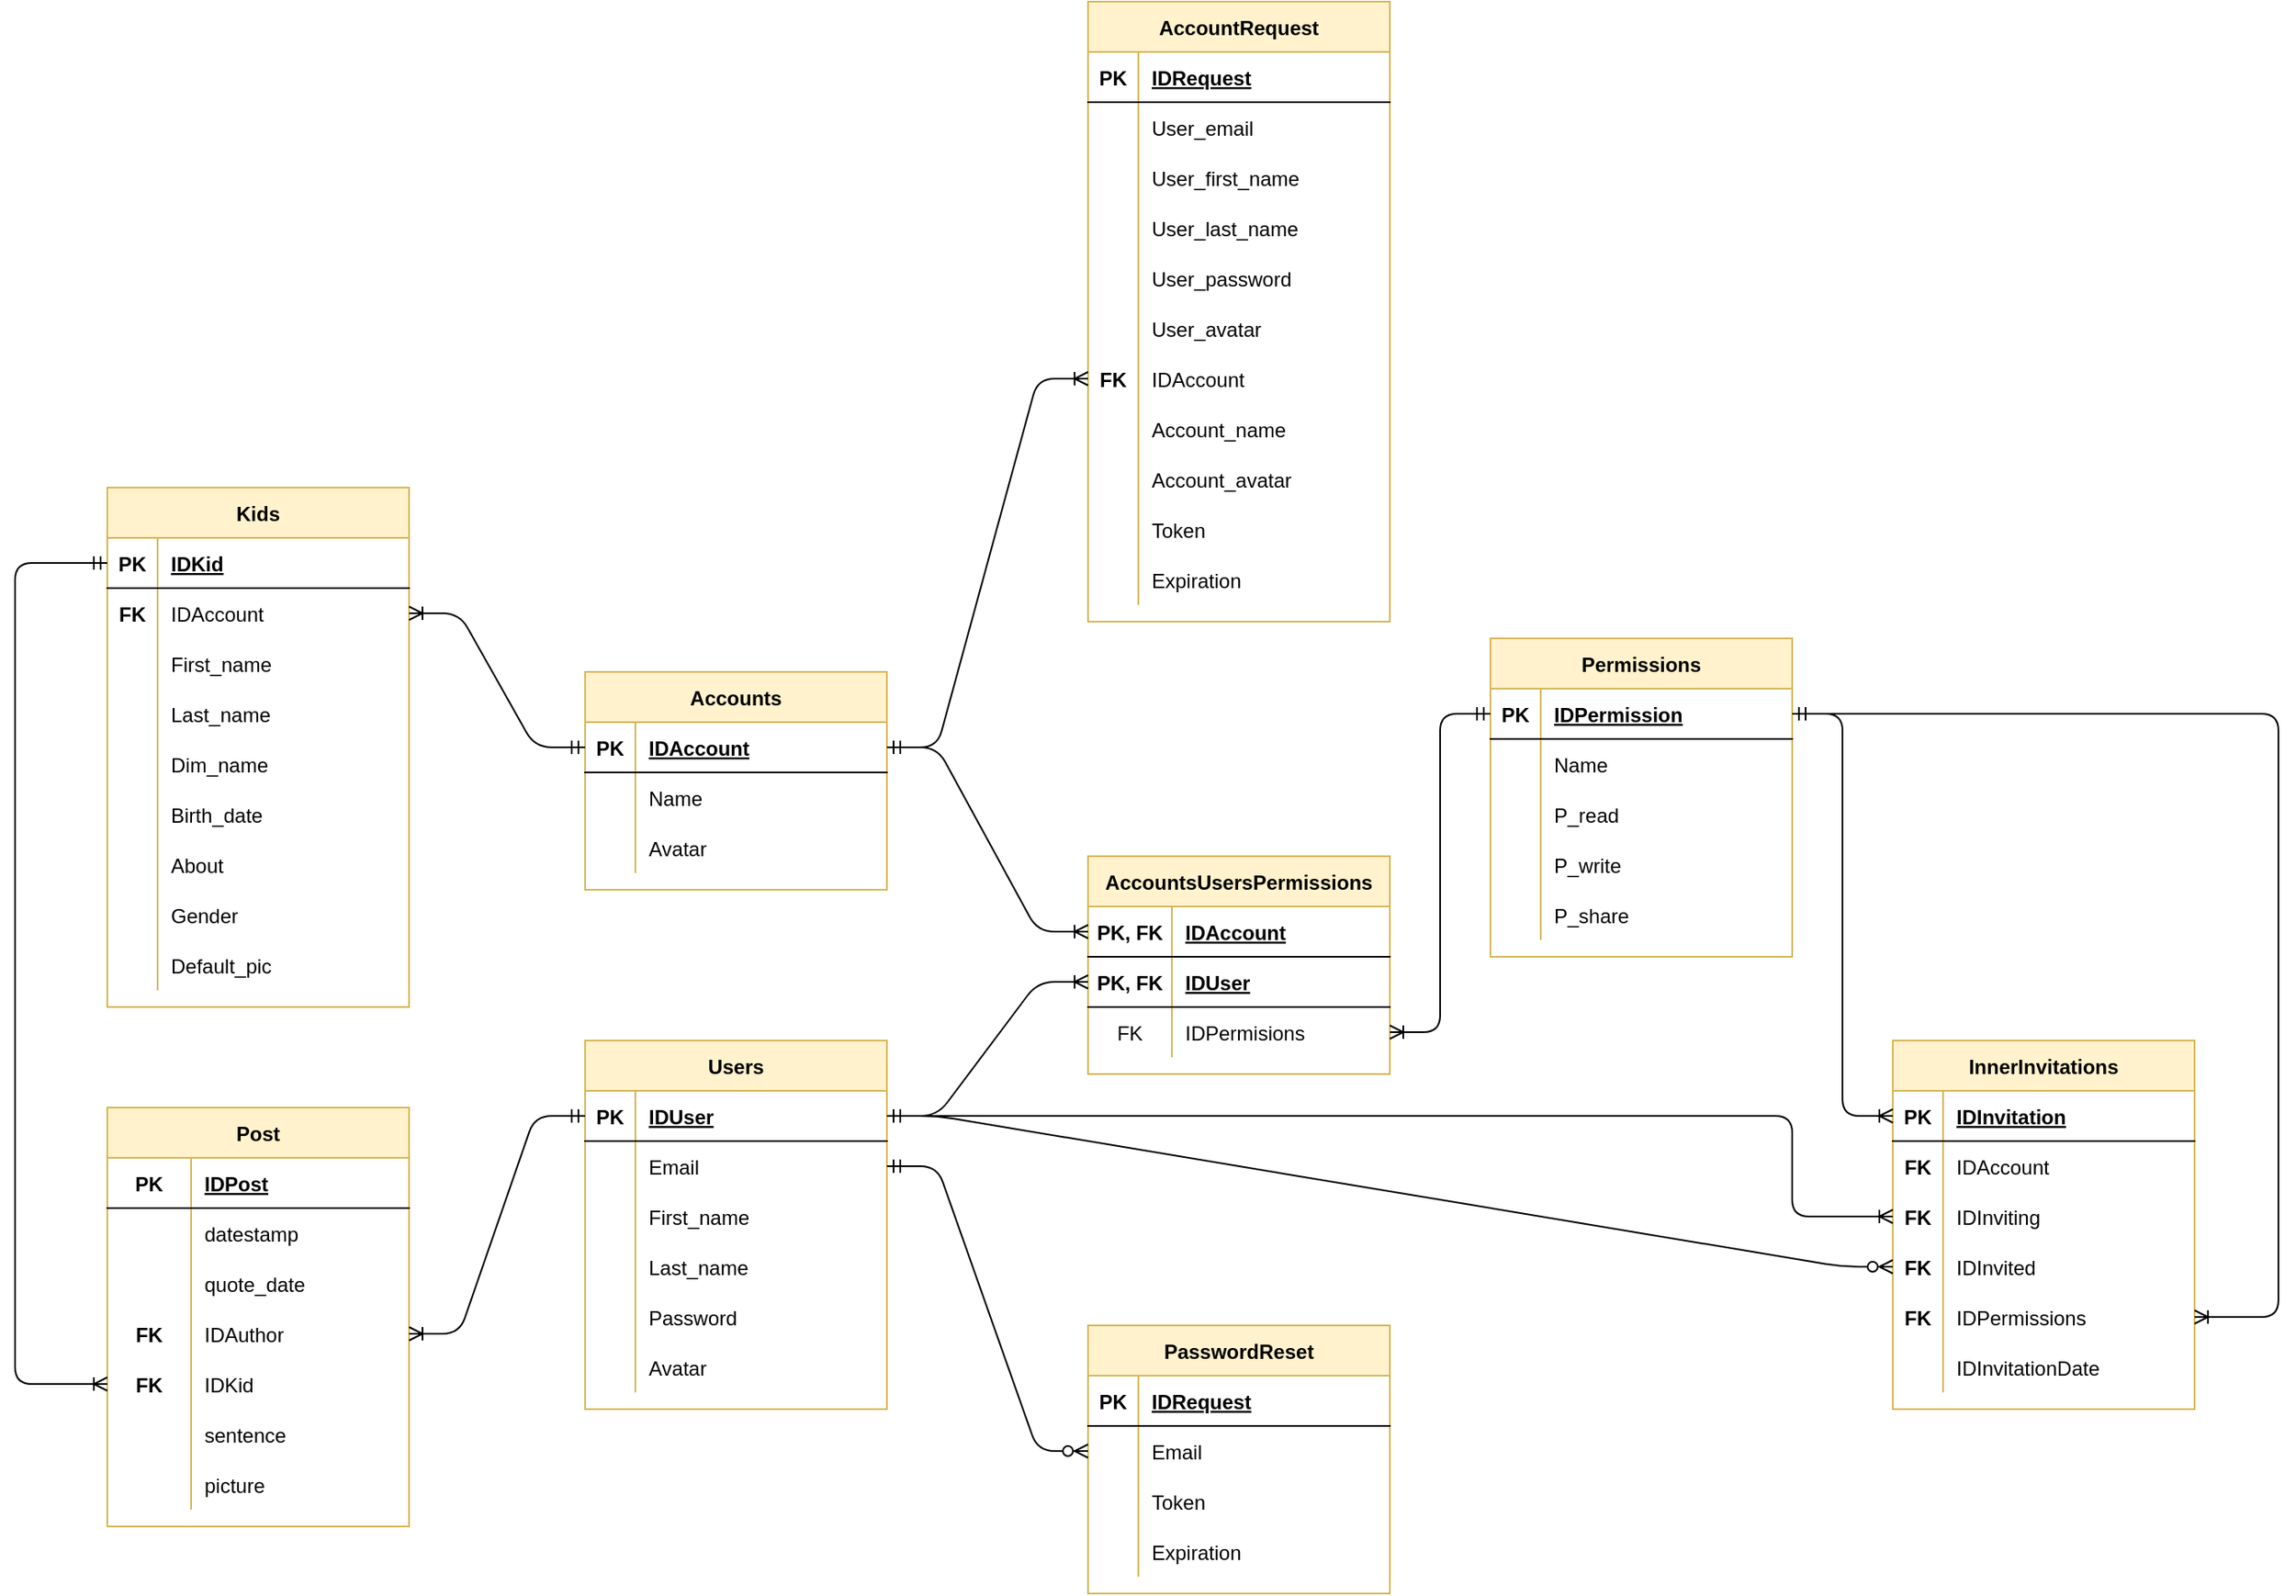 <mxfile version="14.5.1" type="device"><diagram id="R2lEEEUBdFMjLlhIrx00" name="Page-1"><mxGraphModel dx="1551" dy="2251" grid="1" gridSize="10" guides="1" tooltips="1" connect="1" arrows="1" fold="1" page="1" pageScale="1" pageWidth="850" pageHeight="1100" math="0" shadow="0" extFonts="Permanent Marker^https://fonts.googleapis.com/css?family=Permanent+Marker"><root><mxCell id="0"/><mxCell id="1" parent="0"/><mxCell id="VxfHNi6ACXyEScnyRgKW-1" value="Post" style="shape=table;startSize=30;container=1;collapsible=1;childLayout=tableLayout;fixedRows=1;rowLines=0;fontStyle=1;align=center;resizeLast=1;fillColor=#fff2cc;strokeColor=#d6b656;" parent="1" vertex="1"><mxGeometry x="325" y="510" width="180" height="250" as="geometry"/></mxCell><mxCell id="VxfHNi6ACXyEScnyRgKW-2" value="" style="shape=partialRectangle;collapsible=0;dropTarget=0;pointerEvents=0;fillColor=none;top=0;left=0;bottom=1;right=0;points=[[0,0.5],[1,0.5]];portConstraint=eastwest;" parent="VxfHNi6ACXyEScnyRgKW-1" vertex="1"><mxGeometry y="30" width="180" height="30" as="geometry"/></mxCell><mxCell id="VxfHNi6ACXyEScnyRgKW-3" value="PK" style="shape=partialRectangle;connectable=0;fillColor=none;top=0;left=0;bottom=0;right=0;fontStyle=1;overflow=hidden;" parent="VxfHNi6ACXyEScnyRgKW-2" vertex="1"><mxGeometry width="50" height="30" as="geometry"/></mxCell><mxCell id="VxfHNi6ACXyEScnyRgKW-4" value="IDPost" style="shape=partialRectangle;connectable=0;fillColor=none;top=0;left=0;bottom=0;right=0;align=left;spacingLeft=6;fontStyle=5;overflow=hidden;" parent="VxfHNi6ACXyEScnyRgKW-2" vertex="1"><mxGeometry x="50" width="130" height="30" as="geometry"/></mxCell><mxCell id="VxfHNi6ACXyEScnyRgKW-107" value="" style="shape=partialRectangle;collapsible=0;dropTarget=0;pointerEvents=0;fillColor=none;top=0;left=0;bottom=0;right=0;points=[[0,0.5],[1,0.5]];portConstraint=eastwest;" parent="VxfHNi6ACXyEScnyRgKW-1" vertex="1"><mxGeometry y="60" width="180" height="30" as="geometry"/></mxCell><mxCell id="VxfHNi6ACXyEScnyRgKW-108" value="" style="shape=partialRectangle;connectable=0;fillColor=none;top=0;left=0;bottom=0;right=0;editable=1;overflow=hidden;" parent="VxfHNi6ACXyEScnyRgKW-107" vertex="1"><mxGeometry width="50" height="30" as="geometry"/></mxCell><mxCell id="VxfHNi6ACXyEScnyRgKW-109" value="datestamp" style="shape=partialRectangle;connectable=0;fillColor=none;top=0;left=0;bottom=0;right=0;align=left;spacingLeft=6;overflow=hidden;" parent="VxfHNi6ACXyEScnyRgKW-107" vertex="1"><mxGeometry x="50" width="130" height="30" as="geometry"/></mxCell><mxCell id="VxfHNi6ACXyEScnyRgKW-8" value="" style="shape=partialRectangle;collapsible=0;dropTarget=0;pointerEvents=0;fillColor=none;top=0;left=0;bottom=0;right=0;points=[[0,0.5],[1,0.5]];portConstraint=eastwest;" parent="VxfHNi6ACXyEScnyRgKW-1" vertex="1"><mxGeometry y="90" width="180" height="30" as="geometry"/></mxCell><mxCell id="VxfHNi6ACXyEScnyRgKW-9" value="" style="shape=partialRectangle;connectable=0;fillColor=none;top=0;left=0;bottom=0;right=0;editable=1;overflow=hidden;" parent="VxfHNi6ACXyEScnyRgKW-8" vertex="1"><mxGeometry width="50" height="30" as="geometry"/></mxCell><mxCell id="VxfHNi6ACXyEScnyRgKW-10" value="quote_date" style="shape=partialRectangle;connectable=0;fillColor=none;top=0;left=0;bottom=0;right=0;align=left;spacingLeft=6;overflow=hidden;" parent="VxfHNi6ACXyEScnyRgKW-8" vertex="1"><mxGeometry x="50" width="130" height="30" as="geometry"/></mxCell><mxCell id="VxfHNi6ACXyEScnyRgKW-23" value="" style="shape=partialRectangle;collapsible=0;dropTarget=0;pointerEvents=0;fillColor=none;top=0;left=0;bottom=0;right=0;points=[[0,0.5],[1,0.5]];portConstraint=eastwest;" parent="VxfHNi6ACXyEScnyRgKW-1" vertex="1"><mxGeometry y="120" width="180" height="30" as="geometry"/></mxCell><mxCell id="VxfHNi6ACXyEScnyRgKW-24" value="FK" style="shape=partialRectangle;connectable=0;fillColor=none;top=0;left=0;bottom=0;right=0;editable=1;overflow=hidden;fontStyle=1" parent="VxfHNi6ACXyEScnyRgKW-23" vertex="1"><mxGeometry width="50" height="30" as="geometry"/></mxCell><mxCell id="VxfHNi6ACXyEScnyRgKW-25" value="IDAuthor" style="shape=partialRectangle;connectable=0;fillColor=none;top=0;left=0;bottom=0;right=0;align=left;spacingLeft=6;overflow=hidden;" parent="VxfHNi6ACXyEScnyRgKW-23" vertex="1"><mxGeometry x="50" width="130" height="30" as="geometry"/></mxCell><mxCell id="VxfHNi6ACXyEScnyRgKW-14" value="" style="shape=partialRectangle;collapsible=0;dropTarget=0;pointerEvents=0;fillColor=none;top=0;left=0;bottom=0;right=0;points=[[0,0.5],[1,0.5]];portConstraint=eastwest;" parent="VxfHNi6ACXyEScnyRgKW-1" vertex="1"><mxGeometry y="150" width="180" height="30" as="geometry"/></mxCell><mxCell id="VxfHNi6ACXyEScnyRgKW-15" value="FK" style="shape=partialRectangle;connectable=0;fillColor=none;top=0;left=0;bottom=0;right=0;editable=1;overflow=hidden;fontStyle=1" parent="VxfHNi6ACXyEScnyRgKW-14" vertex="1"><mxGeometry width="50" height="30" as="geometry"/></mxCell><mxCell id="VxfHNi6ACXyEScnyRgKW-16" value="IDKid" style="shape=partialRectangle;connectable=0;fillColor=none;top=0;left=0;bottom=0;right=0;align=left;spacingLeft=6;overflow=hidden;" parent="VxfHNi6ACXyEScnyRgKW-14" vertex="1"><mxGeometry x="50" width="130" height="30" as="geometry"/></mxCell><mxCell id="VxfHNi6ACXyEScnyRgKW-17" value="" style="shape=partialRectangle;collapsible=0;dropTarget=0;pointerEvents=0;fillColor=none;top=0;left=0;bottom=0;right=0;points=[[0,0.5],[1,0.5]];portConstraint=eastwest;" parent="VxfHNi6ACXyEScnyRgKW-1" vertex="1"><mxGeometry y="180" width="180" height="30" as="geometry"/></mxCell><mxCell id="VxfHNi6ACXyEScnyRgKW-18" value="" style="shape=partialRectangle;connectable=0;fillColor=none;top=0;left=0;bottom=0;right=0;editable=1;overflow=hidden;" parent="VxfHNi6ACXyEScnyRgKW-17" vertex="1"><mxGeometry width="50" height="30" as="geometry"/></mxCell><mxCell id="VxfHNi6ACXyEScnyRgKW-19" value="sentence" style="shape=partialRectangle;connectable=0;fillColor=none;top=0;left=0;bottom=0;right=0;align=left;spacingLeft=6;overflow=hidden;" parent="VxfHNi6ACXyEScnyRgKW-17" vertex="1"><mxGeometry x="50" width="130" height="30" as="geometry"/></mxCell><mxCell id="VxfHNi6ACXyEScnyRgKW-20" value="" style="shape=partialRectangle;collapsible=0;dropTarget=0;pointerEvents=0;fillColor=none;top=0;left=0;bottom=0;right=0;points=[[0,0.5],[1,0.5]];portConstraint=eastwest;" parent="VxfHNi6ACXyEScnyRgKW-1" vertex="1"><mxGeometry y="210" width="180" height="30" as="geometry"/></mxCell><mxCell id="VxfHNi6ACXyEScnyRgKW-21" value="" style="shape=partialRectangle;connectable=0;fillColor=none;top=0;left=0;bottom=0;right=0;editable=1;overflow=hidden;" parent="VxfHNi6ACXyEScnyRgKW-20" vertex="1"><mxGeometry width="50" height="30" as="geometry"/></mxCell><mxCell id="VxfHNi6ACXyEScnyRgKW-22" value="picture" style="shape=partialRectangle;connectable=0;fillColor=none;top=0;left=0;bottom=0;right=0;align=left;spacingLeft=6;overflow=hidden;" parent="VxfHNi6ACXyEScnyRgKW-20" vertex="1"><mxGeometry x="50" width="130" height="30" as="geometry"/></mxCell><mxCell id="VxfHNi6ACXyEScnyRgKW-29" value="Accounts" style="shape=table;startSize=30;container=1;collapsible=1;childLayout=tableLayout;fixedRows=1;rowLines=0;fontStyle=1;align=center;resizeLast=1;fillColor=#fff2cc;strokeColor=#d6b656;" parent="1" vertex="1"><mxGeometry x="610" y="250" width="180" height="130" as="geometry"/></mxCell><mxCell id="VxfHNi6ACXyEScnyRgKW-30" value="" style="shape=partialRectangle;collapsible=0;dropTarget=0;pointerEvents=0;fillColor=none;top=0;left=0;bottom=1;right=0;points=[[0,0.5],[1,0.5]];portConstraint=eastwest;" parent="VxfHNi6ACXyEScnyRgKW-29" vertex="1"><mxGeometry y="30" width="180" height="30" as="geometry"/></mxCell><mxCell id="VxfHNi6ACXyEScnyRgKW-31" value="PK" style="shape=partialRectangle;connectable=0;fillColor=none;top=0;left=0;bottom=0;right=0;fontStyle=1;overflow=hidden;" parent="VxfHNi6ACXyEScnyRgKW-30" vertex="1"><mxGeometry width="30" height="30" as="geometry"/></mxCell><mxCell id="VxfHNi6ACXyEScnyRgKW-32" value="IDAccount" style="shape=partialRectangle;connectable=0;fillColor=none;top=0;left=0;bottom=0;right=0;align=left;spacingLeft=6;fontStyle=5;overflow=hidden;" parent="VxfHNi6ACXyEScnyRgKW-30" vertex="1"><mxGeometry x="30" width="150" height="30" as="geometry"/></mxCell><mxCell id="VxfHNi6ACXyEScnyRgKW-36" value="" style="shape=partialRectangle;collapsible=0;dropTarget=0;pointerEvents=0;fillColor=none;top=0;left=0;bottom=0;right=0;points=[[0,0.5],[1,0.5]];portConstraint=eastwest;" parent="VxfHNi6ACXyEScnyRgKW-29" vertex="1"><mxGeometry y="60" width="180" height="30" as="geometry"/></mxCell><mxCell id="VxfHNi6ACXyEScnyRgKW-37" value="" style="shape=partialRectangle;connectable=0;fillColor=none;top=0;left=0;bottom=0;right=0;editable=1;overflow=hidden;" parent="VxfHNi6ACXyEScnyRgKW-36" vertex="1"><mxGeometry width="30" height="30" as="geometry"/></mxCell><mxCell id="VxfHNi6ACXyEScnyRgKW-38" value="Name" style="shape=partialRectangle;connectable=0;fillColor=none;top=0;left=0;bottom=0;right=0;align=left;spacingLeft=6;overflow=hidden;" parent="VxfHNi6ACXyEScnyRgKW-36" vertex="1"><mxGeometry x="30" width="150" height="30" as="geometry"/></mxCell><mxCell id="VxfHNi6ACXyEScnyRgKW-72" value="" style="shape=partialRectangle;collapsible=0;dropTarget=0;pointerEvents=0;fillColor=none;top=0;left=0;bottom=0;right=0;points=[[0,0.5],[1,0.5]];portConstraint=eastwest;" parent="VxfHNi6ACXyEScnyRgKW-29" vertex="1"><mxGeometry y="90" width="180" height="30" as="geometry"/></mxCell><mxCell id="VxfHNi6ACXyEScnyRgKW-73" value="" style="shape=partialRectangle;connectable=0;fillColor=none;top=0;left=0;bottom=0;right=0;editable=1;overflow=hidden;" parent="VxfHNi6ACXyEScnyRgKW-72" vertex="1"><mxGeometry width="30" height="30" as="geometry"/></mxCell><mxCell id="VxfHNi6ACXyEScnyRgKW-74" value="Avatar" style="shape=partialRectangle;connectable=0;fillColor=none;top=0;left=0;bottom=0;right=0;align=left;spacingLeft=6;overflow=hidden;" parent="VxfHNi6ACXyEScnyRgKW-72" vertex="1"><mxGeometry x="30" width="150" height="30" as="geometry"/></mxCell><mxCell id="VxfHNi6ACXyEScnyRgKW-45" value="Users" style="shape=table;startSize=30;container=1;collapsible=1;childLayout=tableLayout;fixedRows=1;rowLines=0;fontStyle=1;align=center;resizeLast=1;fillColor=#fff2cc;strokeColor=#d6b656;" parent="1" vertex="1"><mxGeometry x="610" y="470" width="180" height="220" as="geometry"/></mxCell><mxCell id="VxfHNi6ACXyEScnyRgKW-46" value="" style="shape=partialRectangle;collapsible=0;dropTarget=0;pointerEvents=0;fillColor=none;top=0;left=0;bottom=1;right=0;points=[[0,0.5],[1,0.5]];portConstraint=eastwest;" parent="VxfHNi6ACXyEScnyRgKW-45" vertex="1"><mxGeometry y="30" width="180" height="30" as="geometry"/></mxCell><mxCell id="VxfHNi6ACXyEScnyRgKW-47" value="PK" style="shape=partialRectangle;connectable=0;fillColor=none;top=0;left=0;bottom=0;right=0;fontStyle=1;overflow=hidden;" parent="VxfHNi6ACXyEScnyRgKW-46" vertex="1"><mxGeometry width="30" height="30" as="geometry"/></mxCell><mxCell id="VxfHNi6ACXyEScnyRgKW-48" value="IDUser" style="shape=partialRectangle;connectable=0;fillColor=none;top=0;left=0;bottom=0;right=0;align=left;spacingLeft=6;fontStyle=5;overflow=hidden;" parent="VxfHNi6ACXyEScnyRgKW-46" vertex="1"><mxGeometry x="30" width="150" height="30" as="geometry"/></mxCell><mxCell id="VxfHNi6ACXyEScnyRgKW-49" value="" style="shape=partialRectangle;collapsible=0;dropTarget=0;pointerEvents=0;fillColor=none;top=0;left=0;bottom=0;right=0;points=[[0,0.5],[1,0.5]];portConstraint=eastwest;" parent="VxfHNi6ACXyEScnyRgKW-45" vertex="1"><mxGeometry y="60" width="180" height="30" as="geometry"/></mxCell><mxCell id="VxfHNi6ACXyEScnyRgKW-50" value="" style="shape=partialRectangle;connectable=0;fillColor=none;top=0;left=0;bottom=0;right=0;editable=1;overflow=hidden;" parent="VxfHNi6ACXyEScnyRgKW-49" vertex="1"><mxGeometry width="30" height="30" as="geometry"/></mxCell><mxCell id="VxfHNi6ACXyEScnyRgKW-51" value="Email" style="shape=partialRectangle;connectable=0;fillColor=none;top=0;left=0;bottom=0;right=0;align=left;spacingLeft=6;overflow=hidden;" parent="VxfHNi6ACXyEScnyRgKW-49" vertex="1"><mxGeometry x="30" width="150" height="30" as="geometry"/></mxCell><mxCell id="VxfHNi6ACXyEScnyRgKW-52" value="" style="shape=partialRectangle;collapsible=0;dropTarget=0;pointerEvents=0;fillColor=none;top=0;left=0;bottom=0;right=0;points=[[0,0.5],[1,0.5]];portConstraint=eastwest;" parent="VxfHNi6ACXyEScnyRgKW-45" vertex="1"><mxGeometry y="90" width="180" height="30" as="geometry"/></mxCell><mxCell id="VxfHNi6ACXyEScnyRgKW-53" value="" style="shape=partialRectangle;connectable=0;fillColor=none;top=0;left=0;bottom=0;right=0;editable=1;overflow=hidden;" parent="VxfHNi6ACXyEScnyRgKW-52" vertex="1"><mxGeometry width="30" height="30" as="geometry"/></mxCell><mxCell id="VxfHNi6ACXyEScnyRgKW-54" value="First_name" style="shape=partialRectangle;connectable=0;fillColor=none;top=0;left=0;bottom=0;right=0;align=left;spacingLeft=6;overflow=hidden;" parent="VxfHNi6ACXyEScnyRgKW-52" vertex="1"><mxGeometry x="30" width="150" height="30" as="geometry"/></mxCell><mxCell id="VxfHNi6ACXyEScnyRgKW-75" value="" style="shape=partialRectangle;collapsible=0;dropTarget=0;pointerEvents=0;fillColor=none;top=0;left=0;bottom=0;right=0;points=[[0,0.5],[1,0.5]];portConstraint=eastwest;" parent="VxfHNi6ACXyEScnyRgKW-45" vertex="1"><mxGeometry y="120" width="180" height="30" as="geometry"/></mxCell><mxCell id="VxfHNi6ACXyEScnyRgKW-76" value="" style="shape=partialRectangle;connectable=0;fillColor=none;top=0;left=0;bottom=0;right=0;editable=1;overflow=hidden;" parent="VxfHNi6ACXyEScnyRgKW-75" vertex="1"><mxGeometry width="30" height="30" as="geometry"/></mxCell><mxCell id="VxfHNi6ACXyEScnyRgKW-77" value="Last_name" style="shape=partialRectangle;connectable=0;fillColor=none;top=0;left=0;bottom=0;right=0;align=left;spacingLeft=6;overflow=hidden;" parent="VxfHNi6ACXyEScnyRgKW-75" vertex="1"><mxGeometry x="30" width="150" height="30" as="geometry"/></mxCell><mxCell id="VxfHNi6ACXyEScnyRgKW-241" value="" style="shape=partialRectangle;collapsible=0;dropTarget=0;pointerEvents=0;fillColor=none;top=0;left=0;bottom=0;right=0;points=[[0,0.5],[1,0.5]];portConstraint=eastwest;" parent="VxfHNi6ACXyEScnyRgKW-45" vertex="1"><mxGeometry y="150" width="180" height="30" as="geometry"/></mxCell><mxCell id="VxfHNi6ACXyEScnyRgKW-242" value="" style="shape=partialRectangle;connectable=0;fillColor=none;top=0;left=0;bottom=0;right=0;editable=1;overflow=hidden;" parent="VxfHNi6ACXyEScnyRgKW-241" vertex="1"><mxGeometry width="30" height="30" as="geometry"/></mxCell><mxCell id="VxfHNi6ACXyEScnyRgKW-243" value="Password" style="shape=partialRectangle;connectable=0;fillColor=none;top=0;left=0;bottom=0;right=0;align=left;spacingLeft=6;overflow=hidden;" parent="VxfHNi6ACXyEScnyRgKW-241" vertex="1"><mxGeometry x="30" width="150" height="30" as="geometry"/></mxCell><mxCell id="VxfHNi6ACXyEScnyRgKW-55" value="" style="shape=partialRectangle;collapsible=0;dropTarget=0;pointerEvents=0;fillColor=none;top=0;left=0;bottom=0;right=0;points=[[0,0.5],[1,0.5]];portConstraint=eastwest;" parent="VxfHNi6ACXyEScnyRgKW-45" vertex="1"><mxGeometry y="180" width="180" height="30" as="geometry"/></mxCell><mxCell id="VxfHNi6ACXyEScnyRgKW-56" value="" style="shape=partialRectangle;connectable=0;fillColor=none;top=0;left=0;bottom=0;right=0;editable=1;overflow=hidden;" parent="VxfHNi6ACXyEScnyRgKW-55" vertex="1"><mxGeometry width="30" height="30" as="geometry"/></mxCell><mxCell id="VxfHNi6ACXyEScnyRgKW-57" value="Avatar" style="shape=partialRectangle;connectable=0;fillColor=none;top=0;left=0;bottom=0;right=0;align=left;spacingLeft=6;overflow=hidden;" parent="VxfHNi6ACXyEScnyRgKW-55" vertex="1"><mxGeometry x="30" width="150" height="30" as="geometry"/></mxCell><mxCell id="VxfHNi6ACXyEScnyRgKW-59" value="Permissions" style="shape=table;startSize=30;container=1;collapsible=1;childLayout=tableLayout;fixedRows=1;rowLines=0;fontStyle=1;align=center;resizeLast=1;fillColor=#fff2cc;strokeColor=#d6b656;" parent="1" vertex="1"><mxGeometry x="1150" y="230" width="180" height="190" as="geometry"/></mxCell><mxCell id="VxfHNi6ACXyEScnyRgKW-60" value="" style="shape=partialRectangle;collapsible=0;dropTarget=0;pointerEvents=0;fillColor=none;top=0;left=0;bottom=1;right=0;points=[[0,0.5],[1,0.5]];portConstraint=eastwest;" parent="VxfHNi6ACXyEScnyRgKW-59" vertex="1"><mxGeometry y="30" width="180" height="30" as="geometry"/></mxCell><mxCell id="VxfHNi6ACXyEScnyRgKW-61" value="PK" style="shape=partialRectangle;connectable=0;fillColor=none;top=0;left=0;bottom=0;right=0;fontStyle=1;overflow=hidden;" parent="VxfHNi6ACXyEScnyRgKW-60" vertex="1"><mxGeometry width="30" height="30" as="geometry"/></mxCell><mxCell id="VxfHNi6ACXyEScnyRgKW-62" value="IDPermission" style="shape=partialRectangle;connectable=0;fillColor=none;top=0;left=0;bottom=0;right=0;align=left;spacingLeft=6;fontStyle=5;overflow=hidden;" parent="VxfHNi6ACXyEScnyRgKW-60" vertex="1"><mxGeometry x="30" width="150" height="30" as="geometry"/></mxCell><mxCell id="VxfHNi6ACXyEScnyRgKW-63" value="" style="shape=partialRectangle;collapsible=0;dropTarget=0;pointerEvents=0;fillColor=none;top=0;left=0;bottom=0;right=0;points=[[0,0.5],[1,0.5]];portConstraint=eastwest;" parent="VxfHNi6ACXyEScnyRgKW-59" vertex="1"><mxGeometry y="60" width="180" height="30" as="geometry"/></mxCell><mxCell id="VxfHNi6ACXyEScnyRgKW-64" value="" style="shape=partialRectangle;connectable=0;fillColor=none;top=0;left=0;bottom=0;right=0;editable=1;overflow=hidden;" parent="VxfHNi6ACXyEScnyRgKW-63" vertex="1"><mxGeometry width="30" height="30" as="geometry"/></mxCell><mxCell id="VxfHNi6ACXyEScnyRgKW-65" value="Name" style="shape=partialRectangle;connectable=0;fillColor=none;top=0;left=0;bottom=0;right=0;align=left;spacingLeft=6;overflow=hidden;" parent="VxfHNi6ACXyEScnyRgKW-63" vertex="1"><mxGeometry x="30" width="150" height="30" as="geometry"/></mxCell><mxCell id="VxfHNi6ACXyEScnyRgKW-66" value="" style="shape=partialRectangle;collapsible=0;dropTarget=0;pointerEvents=0;fillColor=none;top=0;left=0;bottom=0;right=0;points=[[0,0.5],[1,0.5]];portConstraint=eastwest;" parent="VxfHNi6ACXyEScnyRgKW-59" vertex="1"><mxGeometry y="90" width="180" height="30" as="geometry"/></mxCell><mxCell id="VxfHNi6ACXyEScnyRgKW-67" value="" style="shape=partialRectangle;connectable=0;fillColor=none;top=0;left=0;bottom=0;right=0;editable=1;overflow=hidden;" parent="VxfHNi6ACXyEScnyRgKW-66" vertex="1"><mxGeometry width="30" height="30" as="geometry"/></mxCell><mxCell id="VxfHNi6ACXyEScnyRgKW-68" value="P_read" style="shape=partialRectangle;connectable=0;fillColor=none;top=0;left=0;bottom=0;right=0;align=left;spacingLeft=6;overflow=hidden;" parent="VxfHNi6ACXyEScnyRgKW-66" vertex="1"><mxGeometry x="30" width="150" height="30" as="geometry"/></mxCell><mxCell id="VxfHNi6ACXyEScnyRgKW-69" value="" style="shape=partialRectangle;collapsible=0;dropTarget=0;pointerEvents=0;fillColor=none;top=0;left=0;bottom=0;right=0;points=[[0,0.5],[1,0.5]];portConstraint=eastwest;" parent="VxfHNi6ACXyEScnyRgKW-59" vertex="1"><mxGeometry y="120" width="180" height="30" as="geometry"/></mxCell><mxCell id="VxfHNi6ACXyEScnyRgKW-70" value="" style="shape=partialRectangle;connectable=0;fillColor=none;top=0;left=0;bottom=0;right=0;editable=1;overflow=hidden;" parent="VxfHNi6ACXyEScnyRgKW-69" vertex="1"><mxGeometry width="30" height="30" as="geometry"/></mxCell><mxCell id="VxfHNi6ACXyEScnyRgKW-71" value="P_write" style="shape=partialRectangle;connectable=0;fillColor=none;top=0;left=0;bottom=0;right=0;align=left;spacingLeft=6;overflow=hidden;" parent="VxfHNi6ACXyEScnyRgKW-69" vertex="1"><mxGeometry x="30" width="150" height="30" as="geometry"/></mxCell><mxCell id="VxfHNi6ACXyEScnyRgKW-181" value="" style="shape=partialRectangle;collapsible=0;dropTarget=0;pointerEvents=0;fillColor=none;top=0;left=0;bottom=0;right=0;points=[[0,0.5],[1,0.5]];portConstraint=eastwest;" parent="VxfHNi6ACXyEScnyRgKW-59" vertex="1"><mxGeometry y="150" width="180" height="30" as="geometry"/></mxCell><mxCell id="VxfHNi6ACXyEScnyRgKW-182" value="" style="shape=partialRectangle;connectable=0;fillColor=none;top=0;left=0;bottom=0;right=0;editable=1;overflow=hidden;" parent="VxfHNi6ACXyEScnyRgKW-181" vertex="1"><mxGeometry width="30" height="30" as="geometry"/></mxCell><mxCell id="VxfHNi6ACXyEScnyRgKW-183" value="P_share" style="shape=partialRectangle;connectable=0;fillColor=none;top=0;left=0;bottom=0;right=0;align=left;spacingLeft=6;overflow=hidden;" parent="VxfHNi6ACXyEScnyRgKW-181" vertex="1"><mxGeometry x="30" width="150" height="30" as="geometry"/></mxCell><mxCell id="VxfHNi6ACXyEScnyRgKW-78" value="Kids" style="shape=table;startSize=30;container=1;collapsible=1;childLayout=tableLayout;fixedRows=1;rowLines=0;fontStyle=1;align=center;resizeLast=1;fillColor=#fff2cc;strokeColor=#d6b656;" parent="1" vertex="1"><mxGeometry x="325" y="140" width="180" height="310" as="geometry"/></mxCell><mxCell id="VxfHNi6ACXyEScnyRgKW-79" value="" style="shape=partialRectangle;collapsible=0;dropTarget=0;pointerEvents=0;fillColor=none;top=0;left=0;bottom=1;right=0;points=[[0,0.5],[1,0.5]];portConstraint=eastwest;" parent="VxfHNi6ACXyEScnyRgKW-78" vertex="1"><mxGeometry y="30" width="180" height="30" as="geometry"/></mxCell><mxCell id="VxfHNi6ACXyEScnyRgKW-80" value="PK" style="shape=partialRectangle;connectable=0;fillColor=none;top=0;left=0;bottom=0;right=0;fontStyle=1;overflow=hidden;" parent="VxfHNi6ACXyEScnyRgKW-79" vertex="1"><mxGeometry width="30" height="30" as="geometry"/></mxCell><mxCell id="VxfHNi6ACXyEScnyRgKW-81" value="IDKid" style="shape=partialRectangle;connectable=0;fillColor=none;top=0;left=0;bottom=0;right=0;align=left;spacingLeft=6;fontStyle=5;overflow=hidden;" parent="VxfHNi6ACXyEScnyRgKW-79" vertex="1"><mxGeometry x="30" width="150" height="30" as="geometry"/></mxCell><mxCell id="VxfHNi6ACXyEScnyRgKW-82" value="" style="shape=partialRectangle;collapsible=0;dropTarget=0;pointerEvents=0;fillColor=none;top=0;left=0;bottom=0;right=0;points=[[0,0.5],[1,0.5]];portConstraint=eastwest;" parent="VxfHNi6ACXyEScnyRgKW-78" vertex="1"><mxGeometry y="60" width="180" height="30" as="geometry"/></mxCell><mxCell id="VxfHNi6ACXyEScnyRgKW-83" value="FK" style="shape=partialRectangle;connectable=0;fillColor=none;top=0;left=0;bottom=0;right=0;editable=1;overflow=hidden;fontStyle=1" parent="VxfHNi6ACXyEScnyRgKW-82" vertex="1"><mxGeometry width="30" height="30" as="geometry"/></mxCell><mxCell id="VxfHNi6ACXyEScnyRgKW-84" value="IDAccount" style="shape=partialRectangle;connectable=0;fillColor=none;top=0;left=0;bottom=0;right=0;align=left;spacingLeft=6;overflow=hidden;" parent="VxfHNi6ACXyEScnyRgKW-82" vertex="1"><mxGeometry x="30" width="150" height="30" as="geometry"/></mxCell><mxCell id="VxfHNi6ACXyEScnyRgKW-237" value="" style="shape=partialRectangle;collapsible=0;dropTarget=0;pointerEvents=0;fillColor=none;top=0;left=0;bottom=0;right=0;points=[[0,0.5],[1,0.5]];portConstraint=eastwest;" parent="VxfHNi6ACXyEScnyRgKW-78" vertex="1"><mxGeometry y="90" width="180" height="30" as="geometry"/></mxCell><mxCell id="VxfHNi6ACXyEScnyRgKW-238" value="" style="shape=partialRectangle;connectable=0;fillColor=none;top=0;left=0;bottom=0;right=0;editable=1;overflow=hidden;" parent="VxfHNi6ACXyEScnyRgKW-237" vertex="1"><mxGeometry width="30" height="30" as="geometry"/></mxCell><mxCell id="VxfHNi6ACXyEScnyRgKW-239" value="First_name" style="shape=partialRectangle;connectable=0;fillColor=none;top=0;left=0;bottom=0;right=0;align=left;spacingLeft=6;overflow=hidden;" parent="VxfHNi6ACXyEScnyRgKW-237" vertex="1"><mxGeometry x="30" width="150" height="30" as="geometry"/></mxCell><mxCell id="VxfHNi6ACXyEScnyRgKW-85" value="" style="shape=partialRectangle;collapsible=0;dropTarget=0;pointerEvents=0;fillColor=none;top=0;left=0;bottom=0;right=0;points=[[0,0.5],[1,0.5]];portConstraint=eastwest;" parent="VxfHNi6ACXyEScnyRgKW-78" vertex="1"><mxGeometry y="120" width="180" height="30" as="geometry"/></mxCell><mxCell id="VxfHNi6ACXyEScnyRgKW-86" value="" style="shape=partialRectangle;connectable=0;fillColor=none;top=0;left=0;bottom=0;right=0;editable=1;overflow=hidden;" parent="VxfHNi6ACXyEScnyRgKW-85" vertex="1"><mxGeometry width="30" height="30" as="geometry"/></mxCell><mxCell id="VxfHNi6ACXyEScnyRgKW-87" value="Last_name" style="shape=partialRectangle;connectable=0;fillColor=none;top=0;left=0;bottom=0;right=0;align=left;spacingLeft=6;overflow=hidden;" parent="VxfHNi6ACXyEScnyRgKW-85" vertex="1"><mxGeometry x="30" width="150" height="30" as="geometry"/></mxCell><mxCell id="VxfHNi6ACXyEScnyRgKW-94" value="" style="shape=partialRectangle;collapsible=0;dropTarget=0;pointerEvents=0;fillColor=none;top=0;left=0;bottom=0;right=0;points=[[0,0.5],[1,0.5]];portConstraint=eastwest;" parent="VxfHNi6ACXyEScnyRgKW-78" vertex="1"><mxGeometry y="150" width="180" height="30" as="geometry"/></mxCell><mxCell id="VxfHNi6ACXyEScnyRgKW-95" value="" style="shape=partialRectangle;connectable=0;fillColor=none;top=0;left=0;bottom=0;right=0;editable=1;overflow=hidden;" parent="VxfHNi6ACXyEScnyRgKW-94" vertex="1"><mxGeometry width="30" height="30" as="geometry"/></mxCell><mxCell id="VxfHNi6ACXyEScnyRgKW-96" value="Dim_name" style="shape=partialRectangle;connectable=0;fillColor=none;top=0;left=0;bottom=0;right=0;align=left;spacingLeft=6;overflow=hidden;" parent="VxfHNi6ACXyEScnyRgKW-94" vertex="1"><mxGeometry x="30" width="150" height="30" as="geometry"/></mxCell><mxCell id="VxfHNi6ACXyEScnyRgKW-97" value="" style="shape=partialRectangle;collapsible=0;dropTarget=0;pointerEvents=0;fillColor=none;top=0;left=0;bottom=0;right=0;points=[[0,0.5],[1,0.5]];portConstraint=eastwest;" parent="VxfHNi6ACXyEScnyRgKW-78" vertex="1"><mxGeometry y="180" width="180" height="30" as="geometry"/></mxCell><mxCell id="VxfHNi6ACXyEScnyRgKW-98" value="" style="shape=partialRectangle;connectable=0;fillColor=none;top=0;left=0;bottom=0;right=0;editable=1;overflow=hidden;" parent="VxfHNi6ACXyEScnyRgKW-97" vertex="1"><mxGeometry width="30" height="30" as="geometry"/></mxCell><mxCell id="VxfHNi6ACXyEScnyRgKW-99" value="Birth_date" style="shape=partialRectangle;connectable=0;fillColor=none;top=0;left=0;bottom=0;right=0;align=left;spacingLeft=6;overflow=hidden;" parent="VxfHNi6ACXyEScnyRgKW-97" vertex="1"><mxGeometry x="30" width="150" height="30" as="geometry"/></mxCell><mxCell id="VxfHNi6ACXyEScnyRgKW-100" value="" style="shape=partialRectangle;collapsible=0;dropTarget=0;pointerEvents=0;fillColor=none;top=0;left=0;bottom=0;right=0;points=[[0,0.5],[1,0.5]];portConstraint=eastwest;" parent="VxfHNi6ACXyEScnyRgKW-78" vertex="1"><mxGeometry y="210" width="180" height="30" as="geometry"/></mxCell><mxCell id="VxfHNi6ACXyEScnyRgKW-101" value="" style="shape=partialRectangle;connectable=0;fillColor=none;top=0;left=0;bottom=0;right=0;editable=1;overflow=hidden;" parent="VxfHNi6ACXyEScnyRgKW-100" vertex="1"><mxGeometry width="30" height="30" as="geometry"/></mxCell><mxCell id="VxfHNi6ACXyEScnyRgKW-102" value="About" style="shape=partialRectangle;connectable=0;fillColor=none;top=0;left=0;bottom=0;right=0;align=left;spacingLeft=6;overflow=hidden;" parent="VxfHNi6ACXyEScnyRgKW-100" vertex="1"><mxGeometry x="30" width="150" height="30" as="geometry"/></mxCell><mxCell id="VxfHNi6ACXyEScnyRgKW-91" value="" style="shape=partialRectangle;collapsible=0;dropTarget=0;pointerEvents=0;fillColor=none;top=0;left=0;bottom=0;right=0;points=[[0,0.5],[1,0.5]];portConstraint=eastwest;" parent="VxfHNi6ACXyEScnyRgKW-78" vertex="1"><mxGeometry y="240" width="180" height="30" as="geometry"/></mxCell><mxCell id="VxfHNi6ACXyEScnyRgKW-92" value="" style="shape=partialRectangle;connectable=0;fillColor=none;top=0;left=0;bottom=0;right=0;editable=1;overflow=hidden;" parent="VxfHNi6ACXyEScnyRgKW-91" vertex="1"><mxGeometry width="30" height="30" as="geometry"/></mxCell><mxCell id="VxfHNi6ACXyEScnyRgKW-93" value="Gender" style="shape=partialRectangle;connectable=0;fillColor=none;top=0;left=0;bottom=0;right=0;align=left;spacingLeft=6;overflow=hidden;" parent="VxfHNi6ACXyEScnyRgKW-91" vertex="1"><mxGeometry x="30" width="150" height="30" as="geometry"/></mxCell><mxCell id="VxfHNi6ACXyEScnyRgKW-103" value="" style="shape=partialRectangle;collapsible=0;dropTarget=0;pointerEvents=0;fillColor=none;top=0;left=0;bottom=0;right=0;points=[[0,0.5],[1,0.5]];portConstraint=eastwest;" parent="VxfHNi6ACXyEScnyRgKW-78" vertex="1"><mxGeometry y="270" width="180" height="30" as="geometry"/></mxCell><mxCell id="VxfHNi6ACXyEScnyRgKW-104" value="" style="shape=partialRectangle;connectable=0;fillColor=none;top=0;left=0;bottom=0;right=0;editable=1;overflow=hidden;" parent="VxfHNi6ACXyEScnyRgKW-103" vertex="1"><mxGeometry width="30" height="30" as="geometry"/></mxCell><mxCell id="VxfHNi6ACXyEScnyRgKW-105" value="Default_pic" style="shape=partialRectangle;connectable=0;fillColor=none;top=0;left=0;bottom=0;right=0;align=left;spacingLeft=6;overflow=hidden;" parent="VxfHNi6ACXyEScnyRgKW-103" vertex="1"><mxGeometry x="30" width="150" height="30" as="geometry"/></mxCell><mxCell id="VxfHNi6ACXyEScnyRgKW-112" value="" style="edgeStyle=entityRelationEdgeStyle;fontSize=12;html=1;endArrow=ERoneToMany;startArrow=ERmandOne;exitX=0;exitY=0.5;exitDx=0;exitDy=0;entryX=1;entryY=0.5;entryDx=0;entryDy=0;" parent="1" source="VxfHNi6ACXyEScnyRgKW-46" target="VxfHNi6ACXyEScnyRgKW-23" edge="1"><mxGeometry width="100" height="100" relative="1" as="geometry"><mxPoint x="630" y="620" as="sourcePoint"/><mxPoint x="380" y="940" as="targetPoint"/></mxGeometry></mxCell><mxCell id="VxfHNi6ACXyEScnyRgKW-113" value="" style="edgeStyle=orthogonalEdgeStyle;fontSize=12;html=1;endArrow=ERoneToMany;startArrow=ERmandOne;exitX=0;exitY=0.5;exitDx=0;exitDy=0;entryX=0;entryY=0.5;entryDx=0;entryDy=0;" parent="1" source="VxfHNi6ACXyEScnyRgKW-79" target="VxfHNi6ACXyEScnyRgKW-14" edge="1"><mxGeometry width="100" height="100" relative="1" as="geometry"><mxPoint x="630" y="730" as="sourcePoint"/><mxPoint x="380" y="950" as="targetPoint"/><Array as="points"><mxPoint x="270" y="185"/><mxPoint x="270" y="675"/></Array></mxGeometry></mxCell><mxCell id="VxfHNi6ACXyEScnyRgKW-127" value="AccountsUsersPermissions" style="shape=table;startSize=30;container=1;collapsible=1;childLayout=tableLayout;fixedRows=1;rowLines=0;fontStyle=1;align=center;resizeLast=1;fillColor=#fff2cc;strokeColor=#d6b656;" parent="1" vertex="1"><mxGeometry x="910" y="360" width="180" height="130" as="geometry"/></mxCell><mxCell id="VxfHNi6ACXyEScnyRgKW-128" value="" style="shape=partialRectangle;collapsible=0;dropTarget=0;pointerEvents=0;fillColor=none;top=0;left=0;bottom=1;right=0;points=[[0,0.5],[1,0.5]];portConstraint=eastwest;" parent="VxfHNi6ACXyEScnyRgKW-127" vertex="1"><mxGeometry y="30" width="180" height="30" as="geometry"/></mxCell><mxCell id="VxfHNi6ACXyEScnyRgKW-129" value="PK, FK" style="shape=partialRectangle;connectable=0;fillColor=none;top=0;left=0;bottom=0;right=0;fontStyle=1;overflow=hidden;" parent="VxfHNi6ACXyEScnyRgKW-128" vertex="1"><mxGeometry width="50" height="30" as="geometry"/></mxCell><mxCell id="VxfHNi6ACXyEScnyRgKW-130" value="IDAccount" style="shape=partialRectangle;connectable=0;fillColor=none;top=0;left=0;bottom=0;right=0;align=left;spacingLeft=6;fontStyle=5;overflow=hidden;" parent="VxfHNi6ACXyEScnyRgKW-128" vertex="1"><mxGeometry x="50" width="130" height="30" as="geometry"/></mxCell><mxCell id="VxfHNi6ACXyEScnyRgKW-175" value="" style="shape=partialRectangle;collapsible=0;dropTarget=0;pointerEvents=0;fillColor=none;top=0;left=0;bottom=1;right=0;points=[[0,0.5],[1,0.5]];portConstraint=eastwest;" parent="VxfHNi6ACXyEScnyRgKW-127" vertex="1"><mxGeometry y="60" width="180" height="30" as="geometry"/></mxCell><mxCell id="VxfHNi6ACXyEScnyRgKW-176" value="PK, FK" style="shape=partialRectangle;connectable=0;fillColor=none;top=0;left=0;bottom=0;right=0;fontStyle=1;overflow=hidden;" parent="VxfHNi6ACXyEScnyRgKW-175" vertex="1"><mxGeometry width="50" height="30" as="geometry"/></mxCell><mxCell id="VxfHNi6ACXyEScnyRgKW-177" value="IDUser" style="shape=partialRectangle;connectable=0;fillColor=none;top=0;left=0;bottom=0;right=0;align=left;spacingLeft=6;fontStyle=5;overflow=hidden;" parent="VxfHNi6ACXyEScnyRgKW-175" vertex="1"><mxGeometry x="50" width="130" height="30" as="geometry"/></mxCell><mxCell id="VxfHNi6ACXyEScnyRgKW-137" value="" style="shape=partialRectangle;collapsible=0;dropTarget=0;pointerEvents=0;fillColor=none;top=0;left=0;bottom=0;right=0;points=[[0,0.5],[1,0.5]];portConstraint=eastwest;" parent="VxfHNi6ACXyEScnyRgKW-127" vertex="1"><mxGeometry y="90" width="180" height="30" as="geometry"/></mxCell><mxCell id="VxfHNi6ACXyEScnyRgKW-138" value="FK" style="shape=partialRectangle;connectable=0;fillColor=none;top=0;left=0;bottom=0;right=0;editable=1;overflow=hidden;" parent="VxfHNi6ACXyEScnyRgKW-137" vertex="1"><mxGeometry width="50" height="30" as="geometry"/></mxCell><mxCell id="VxfHNi6ACXyEScnyRgKW-139" value="IDPermisions" style="shape=partialRectangle;connectable=0;fillColor=none;top=0;left=0;bottom=0;right=0;align=left;spacingLeft=6;overflow=hidden;" parent="VxfHNi6ACXyEScnyRgKW-137" vertex="1"><mxGeometry x="50" width="130" height="30" as="geometry"/></mxCell><mxCell id="VxfHNi6ACXyEScnyRgKW-178" value="" style="edgeStyle=entityRelationEdgeStyle;fontSize=12;html=1;endArrow=ERoneToMany;startArrow=ERmandOne;exitX=0;exitY=0.5;exitDx=0;exitDy=0;entryX=1;entryY=0.5;entryDx=0;entryDy=0;" parent="1" source="VxfHNi6ACXyEScnyRgKW-60" target="VxfHNi6ACXyEScnyRgKW-137" edge="1"><mxGeometry width="100" height="100" relative="1" as="geometry"><mxPoint x="960" y="690" as="sourcePoint"/><mxPoint x="850" y="730" as="targetPoint"/></mxGeometry></mxCell><mxCell id="VxfHNi6ACXyEScnyRgKW-179" value="" style="edgeStyle=entityRelationEdgeStyle;fontSize=12;html=1;endArrow=ERoneToMany;startArrow=ERmandOne;exitX=1;exitY=0.5;exitDx=0;exitDy=0;entryX=0;entryY=0.5;entryDx=0;entryDy=0;" parent="1" source="VxfHNi6ACXyEScnyRgKW-46" target="VxfHNi6ACXyEScnyRgKW-175" edge="1"><mxGeometry width="100" height="100" relative="1" as="geometry"><mxPoint x="820" y="420" as="sourcePoint"/><mxPoint x="950" y="340" as="targetPoint"/></mxGeometry></mxCell><mxCell id="VxfHNi6ACXyEScnyRgKW-180" value="" style="edgeStyle=entityRelationEdgeStyle;fontSize=12;html=1;endArrow=ERoneToMany;startArrow=ERmandOne;exitX=1;exitY=0.5;exitDx=0;exitDy=0;entryX=0;entryY=0.5;entryDx=0;entryDy=0;" parent="1" source="VxfHNi6ACXyEScnyRgKW-30" target="VxfHNi6ACXyEScnyRgKW-128" edge="1"><mxGeometry width="100" height="100" relative="1" as="geometry"><mxPoint x="790" y="260" as="sourcePoint"/><mxPoint x="920" y="180" as="targetPoint"/></mxGeometry></mxCell><mxCell id="VxfHNi6ACXyEScnyRgKW-240" value="" style="edgeStyle=entityRelationEdgeStyle;fontSize=12;html=1;endArrow=ERoneToMany;startArrow=ERmandOne;exitX=0;exitY=0.5;exitDx=0;exitDy=0;entryX=1;entryY=0.5;entryDx=0;entryDy=0;" parent="1" source="VxfHNi6ACXyEScnyRgKW-30" target="VxfHNi6ACXyEScnyRgKW-82" edge="1"><mxGeometry width="100" height="100" relative="1" as="geometry"><mxPoint x="640" y="315" as="sourcePoint"/><mxPoint x="515" y="595" as="targetPoint"/></mxGeometry></mxCell><mxCell id="4f2CB3hanUzleoOeb4xX-1" value="PasswordReset" style="shape=table;startSize=30;container=1;collapsible=1;childLayout=tableLayout;fixedRows=1;rowLines=0;fontStyle=1;align=center;resizeLast=1;fillColor=#fff2cc;strokeColor=#d6b656;" parent="1" vertex="1"><mxGeometry x="910" y="640" width="180" height="160" as="geometry"/></mxCell><mxCell id="4f2CB3hanUzleoOeb4xX-2" value="" style="shape=partialRectangle;collapsible=0;dropTarget=0;pointerEvents=0;fillColor=none;top=0;left=0;bottom=1;right=0;points=[[0,0.5],[1,0.5]];portConstraint=eastwest;" parent="4f2CB3hanUzleoOeb4xX-1" vertex="1"><mxGeometry y="30" width="180" height="30" as="geometry"/></mxCell><mxCell id="4f2CB3hanUzleoOeb4xX-3" value="PK" style="shape=partialRectangle;connectable=0;fillColor=none;top=0;left=0;bottom=0;right=0;fontStyle=1;overflow=hidden;" parent="4f2CB3hanUzleoOeb4xX-2" vertex="1"><mxGeometry width="30" height="30" as="geometry"/></mxCell><mxCell id="4f2CB3hanUzleoOeb4xX-4" value="IDRequest" style="shape=partialRectangle;connectable=0;fillColor=none;top=0;left=0;bottom=0;right=0;align=left;spacingLeft=6;fontStyle=5;overflow=hidden;" parent="4f2CB3hanUzleoOeb4xX-2" vertex="1"><mxGeometry x="30" width="150" height="30" as="geometry"/></mxCell><mxCell id="4f2CB3hanUzleoOeb4xX-5" value="" style="shape=partialRectangle;collapsible=0;dropTarget=0;pointerEvents=0;fillColor=none;top=0;left=0;bottom=0;right=0;points=[[0,0.5],[1,0.5]];portConstraint=eastwest;" parent="4f2CB3hanUzleoOeb4xX-1" vertex="1"><mxGeometry y="60" width="180" height="30" as="geometry"/></mxCell><mxCell id="4f2CB3hanUzleoOeb4xX-6" value="" style="shape=partialRectangle;connectable=0;fillColor=none;top=0;left=0;bottom=0;right=0;editable=1;overflow=hidden;" parent="4f2CB3hanUzleoOeb4xX-5" vertex="1"><mxGeometry width="30" height="30" as="geometry"/></mxCell><mxCell id="4f2CB3hanUzleoOeb4xX-7" value="Email" style="shape=partialRectangle;connectable=0;fillColor=none;top=0;left=0;bottom=0;right=0;align=left;spacingLeft=6;overflow=hidden;" parent="4f2CB3hanUzleoOeb4xX-5" vertex="1"><mxGeometry x="30" width="150" height="30" as="geometry"/></mxCell><mxCell id="4f2CB3hanUzleoOeb4xX-8" value="" style="shape=partialRectangle;collapsible=0;dropTarget=0;pointerEvents=0;fillColor=none;top=0;left=0;bottom=0;right=0;points=[[0,0.5],[1,0.5]];portConstraint=eastwest;" parent="4f2CB3hanUzleoOeb4xX-1" vertex="1"><mxGeometry y="90" width="180" height="30" as="geometry"/></mxCell><mxCell id="4f2CB3hanUzleoOeb4xX-9" value="" style="shape=partialRectangle;connectable=0;fillColor=none;top=0;left=0;bottom=0;right=0;editable=1;overflow=hidden;" parent="4f2CB3hanUzleoOeb4xX-8" vertex="1"><mxGeometry width="30" height="30" as="geometry"/></mxCell><mxCell id="4f2CB3hanUzleoOeb4xX-10" value="Token" style="shape=partialRectangle;connectable=0;fillColor=none;top=0;left=0;bottom=0;right=0;align=left;spacingLeft=6;overflow=hidden;" parent="4f2CB3hanUzleoOeb4xX-8" vertex="1"><mxGeometry x="30" width="150" height="30" as="geometry"/></mxCell><mxCell id="4f2CB3hanUzleoOeb4xX-11" value="" style="shape=partialRectangle;collapsible=0;dropTarget=0;pointerEvents=0;fillColor=none;top=0;left=0;bottom=0;right=0;points=[[0,0.5],[1,0.5]];portConstraint=eastwest;" parent="4f2CB3hanUzleoOeb4xX-1" vertex="1"><mxGeometry y="120" width="180" height="30" as="geometry"/></mxCell><mxCell id="4f2CB3hanUzleoOeb4xX-12" value="" style="shape=partialRectangle;connectable=0;fillColor=none;top=0;left=0;bottom=0;right=0;editable=1;overflow=hidden;" parent="4f2CB3hanUzleoOeb4xX-11" vertex="1"><mxGeometry width="30" height="30" as="geometry"/></mxCell><mxCell id="4f2CB3hanUzleoOeb4xX-13" value="Expiration" style="shape=partialRectangle;connectable=0;fillColor=none;top=0;left=0;bottom=0;right=0;align=left;spacingLeft=6;overflow=hidden;" parent="4f2CB3hanUzleoOeb4xX-11" vertex="1"><mxGeometry x="30" width="150" height="30" as="geometry"/></mxCell><mxCell id="4f2CB3hanUzleoOeb4xX-14" value="" style="edgeStyle=entityRelationEdgeStyle;fontSize=12;html=1;endArrow=ERzeroToMany;startArrow=ERmandOne;exitX=1;exitY=0.5;exitDx=0;exitDy=0;entryX=0;entryY=0.5;entryDx=0;entryDy=0;" parent="1" source="VxfHNi6ACXyEScnyRgKW-49" target="4f2CB3hanUzleoOeb4xX-5" edge="1"><mxGeometry width="100" height="100" relative="1" as="geometry"><mxPoint x="1130" y="390" as="sourcePoint"/><mxPoint x="1230" y="290" as="targetPoint"/></mxGeometry></mxCell><mxCell id="4f2CB3hanUzleoOeb4xX-15" value="AccountRequest" style="shape=table;startSize=30;container=1;collapsible=1;childLayout=tableLayout;fixedRows=1;rowLines=0;fontStyle=1;align=center;resizeLast=1;fillColor=#fff2cc;strokeColor=#d6b656;" parent="1" vertex="1"><mxGeometry x="910" y="-150" width="180" height="370" as="geometry"/></mxCell><mxCell id="4f2CB3hanUzleoOeb4xX-16" value="" style="shape=partialRectangle;collapsible=0;dropTarget=0;pointerEvents=0;fillColor=none;top=0;left=0;bottom=1;right=0;points=[[0,0.5],[1,0.5]];portConstraint=eastwest;" parent="4f2CB3hanUzleoOeb4xX-15" vertex="1"><mxGeometry y="30" width="180" height="30" as="geometry"/></mxCell><mxCell id="4f2CB3hanUzleoOeb4xX-17" value="PK" style="shape=partialRectangle;connectable=0;fillColor=none;top=0;left=0;bottom=0;right=0;fontStyle=1;overflow=hidden;" parent="4f2CB3hanUzleoOeb4xX-16" vertex="1"><mxGeometry width="30" height="30" as="geometry"/></mxCell><mxCell id="4f2CB3hanUzleoOeb4xX-18" value="IDRequest" style="shape=partialRectangle;connectable=0;fillColor=none;top=0;left=0;bottom=0;right=0;align=left;spacingLeft=6;fontStyle=5;overflow=hidden;" parent="4f2CB3hanUzleoOeb4xX-16" vertex="1"><mxGeometry x="30" width="150" height="30" as="geometry"/></mxCell><mxCell id="4f2CB3hanUzleoOeb4xX-19" value="" style="shape=partialRectangle;collapsible=0;dropTarget=0;pointerEvents=0;fillColor=none;top=0;left=0;bottom=0;right=0;points=[[0,0.5],[1,0.5]];portConstraint=eastwest;" parent="4f2CB3hanUzleoOeb4xX-15" vertex="1"><mxGeometry y="60" width="180" height="30" as="geometry"/></mxCell><mxCell id="4f2CB3hanUzleoOeb4xX-20" value="" style="shape=partialRectangle;connectable=0;fillColor=none;top=0;left=0;bottom=0;right=0;editable=1;overflow=hidden;" parent="4f2CB3hanUzleoOeb4xX-19" vertex="1"><mxGeometry width="30" height="30" as="geometry"/></mxCell><mxCell id="4f2CB3hanUzleoOeb4xX-21" value="User_email" style="shape=partialRectangle;connectable=0;fillColor=none;top=0;left=0;bottom=0;right=0;align=left;spacingLeft=6;overflow=hidden;" parent="4f2CB3hanUzleoOeb4xX-19" vertex="1"><mxGeometry x="30" width="150" height="30" as="geometry"/></mxCell><mxCell id="4f2CB3hanUzleoOeb4xX-22" value="" style="shape=partialRectangle;collapsible=0;dropTarget=0;pointerEvents=0;fillColor=none;top=0;left=0;bottom=0;right=0;points=[[0,0.5],[1,0.5]];portConstraint=eastwest;" parent="4f2CB3hanUzleoOeb4xX-15" vertex="1"><mxGeometry y="90" width="180" height="30" as="geometry"/></mxCell><mxCell id="4f2CB3hanUzleoOeb4xX-23" value="" style="shape=partialRectangle;connectable=0;fillColor=none;top=0;left=0;bottom=0;right=0;editable=1;overflow=hidden;" parent="4f2CB3hanUzleoOeb4xX-22" vertex="1"><mxGeometry width="30" height="30" as="geometry"/></mxCell><mxCell id="4f2CB3hanUzleoOeb4xX-24" value="User_first_name" style="shape=partialRectangle;connectable=0;fillColor=none;top=0;left=0;bottom=0;right=0;align=left;spacingLeft=6;overflow=hidden;" parent="4f2CB3hanUzleoOeb4xX-22" vertex="1"><mxGeometry x="30" width="150" height="30" as="geometry"/></mxCell><mxCell id="4f2CB3hanUzleoOeb4xX-25" value="" style="shape=partialRectangle;collapsible=0;dropTarget=0;pointerEvents=0;fillColor=none;top=0;left=0;bottom=0;right=0;points=[[0,0.5],[1,0.5]];portConstraint=eastwest;" parent="4f2CB3hanUzleoOeb4xX-15" vertex="1"><mxGeometry y="120" width="180" height="30" as="geometry"/></mxCell><mxCell id="4f2CB3hanUzleoOeb4xX-26" value="" style="shape=partialRectangle;connectable=0;fillColor=none;top=0;left=0;bottom=0;right=0;editable=1;overflow=hidden;" parent="4f2CB3hanUzleoOeb4xX-25" vertex="1"><mxGeometry width="30" height="30" as="geometry"/></mxCell><mxCell id="4f2CB3hanUzleoOeb4xX-27" value="User_last_name" style="shape=partialRectangle;connectable=0;fillColor=none;top=0;left=0;bottom=0;right=0;align=left;spacingLeft=6;overflow=hidden;" parent="4f2CB3hanUzleoOeb4xX-25" vertex="1"><mxGeometry x="30" width="150" height="30" as="geometry"/></mxCell><mxCell id="4f2CB3hanUzleoOeb4xX-44" value="" style="shape=partialRectangle;collapsible=0;dropTarget=0;pointerEvents=0;fillColor=none;top=0;left=0;bottom=0;right=0;points=[[0,0.5],[1,0.5]];portConstraint=eastwest;" parent="4f2CB3hanUzleoOeb4xX-15" vertex="1"><mxGeometry y="150" width="180" height="30" as="geometry"/></mxCell><mxCell id="4f2CB3hanUzleoOeb4xX-45" value="" style="shape=partialRectangle;connectable=0;fillColor=none;top=0;left=0;bottom=0;right=0;editable=1;overflow=hidden;" parent="4f2CB3hanUzleoOeb4xX-44" vertex="1"><mxGeometry width="30" height="30" as="geometry"/></mxCell><mxCell id="4f2CB3hanUzleoOeb4xX-46" value="User_password" style="shape=partialRectangle;connectable=0;fillColor=none;top=0;left=0;bottom=0;right=0;align=left;spacingLeft=6;overflow=hidden;" parent="4f2CB3hanUzleoOeb4xX-44" vertex="1"><mxGeometry x="30" width="150" height="30" as="geometry"/></mxCell><mxCell id="4f2CB3hanUzleoOeb4xX-47" value="" style="shape=partialRectangle;collapsible=0;dropTarget=0;pointerEvents=0;fillColor=none;top=0;left=0;bottom=0;right=0;points=[[0,0.5],[1,0.5]];portConstraint=eastwest;" parent="4f2CB3hanUzleoOeb4xX-15" vertex="1"><mxGeometry y="180" width="180" height="30" as="geometry"/></mxCell><mxCell id="4f2CB3hanUzleoOeb4xX-48" value="" style="shape=partialRectangle;connectable=0;fillColor=none;top=0;left=0;bottom=0;right=0;editable=1;overflow=hidden;" parent="4f2CB3hanUzleoOeb4xX-47" vertex="1"><mxGeometry width="30" height="30" as="geometry"/></mxCell><mxCell id="4f2CB3hanUzleoOeb4xX-49" value="User_avatar" style="shape=partialRectangle;connectable=0;fillColor=none;top=0;left=0;bottom=0;right=0;align=left;spacingLeft=6;overflow=hidden;" parent="4f2CB3hanUzleoOeb4xX-47" vertex="1"><mxGeometry x="30" width="150" height="30" as="geometry"/></mxCell><mxCell id="4f2CB3hanUzleoOeb4xX-59" value="" style="shape=partialRectangle;collapsible=0;dropTarget=0;pointerEvents=0;fillColor=none;top=0;left=0;bottom=0;right=0;points=[[0,0.5],[1,0.5]];portConstraint=eastwest;" parent="4f2CB3hanUzleoOeb4xX-15" vertex="1"><mxGeometry y="210" width="180" height="30" as="geometry"/></mxCell><mxCell id="4f2CB3hanUzleoOeb4xX-60" value="FK" style="shape=partialRectangle;connectable=0;fillColor=none;top=0;left=0;bottom=0;right=0;editable=1;overflow=hidden;fontStyle=1" parent="4f2CB3hanUzleoOeb4xX-59" vertex="1"><mxGeometry width="30" height="30" as="geometry"/></mxCell><mxCell id="4f2CB3hanUzleoOeb4xX-61" value="IDAccount" style="shape=partialRectangle;connectable=0;fillColor=none;top=0;left=0;bottom=0;right=0;align=left;spacingLeft=6;overflow=hidden;" parent="4f2CB3hanUzleoOeb4xX-59" vertex="1"><mxGeometry x="30" width="150" height="30" as="geometry"/></mxCell><mxCell id="4f2CB3hanUzleoOeb4xX-50" value="" style="shape=partialRectangle;collapsible=0;dropTarget=0;pointerEvents=0;fillColor=none;top=0;left=0;bottom=0;right=0;points=[[0,0.5],[1,0.5]];portConstraint=eastwest;" parent="4f2CB3hanUzleoOeb4xX-15" vertex="1"><mxGeometry y="240" width="180" height="30" as="geometry"/></mxCell><mxCell id="4f2CB3hanUzleoOeb4xX-51" value="" style="shape=partialRectangle;connectable=0;fillColor=none;top=0;left=0;bottom=0;right=0;editable=1;overflow=hidden;" parent="4f2CB3hanUzleoOeb4xX-50" vertex="1"><mxGeometry width="30" height="30" as="geometry"/></mxCell><mxCell id="4f2CB3hanUzleoOeb4xX-52" value="Account_name" style="shape=partialRectangle;connectable=0;fillColor=none;top=0;left=0;bottom=0;right=0;align=left;spacingLeft=6;overflow=hidden;" parent="4f2CB3hanUzleoOeb4xX-50" vertex="1"><mxGeometry x="30" width="150" height="30" as="geometry"/></mxCell><mxCell id="4f2CB3hanUzleoOeb4xX-53" value="" style="shape=partialRectangle;collapsible=0;dropTarget=0;pointerEvents=0;fillColor=none;top=0;left=0;bottom=0;right=0;points=[[0,0.5],[1,0.5]];portConstraint=eastwest;" parent="4f2CB3hanUzleoOeb4xX-15" vertex="1"><mxGeometry y="270" width="180" height="30" as="geometry"/></mxCell><mxCell id="4f2CB3hanUzleoOeb4xX-54" value="" style="shape=partialRectangle;connectable=0;fillColor=none;top=0;left=0;bottom=0;right=0;editable=1;overflow=hidden;" parent="4f2CB3hanUzleoOeb4xX-53" vertex="1"><mxGeometry width="30" height="30" as="geometry"/></mxCell><mxCell id="4f2CB3hanUzleoOeb4xX-55" value="Account_avatar" style="shape=partialRectangle;connectable=0;fillColor=none;top=0;left=0;bottom=0;right=0;align=left;spacingLeft=6;overflow=hidden;" parent="4f2CB3hanUzleoOeb4xX-53" vertex="1"><mxGeometry x="30" width="150" height="30" as="geometry"/></mxCell><mxCell id="4f2CB3hanUzleoOeb4xX-56" value="" style="shape=partialRectangle;collapsible=0;dropTarget=0;pointerEvents=0;fillColor=none;top=0;left=0;bottom=0;right=0;points=[[0,0.5],[1,0.5]];portConstraint=eastwest;" parent="4f2CB3hanUzleoOeb4xX-15" vertex="1"><mxGeometry y="300" width="180" height="30" as="geometry"/></mxCell><mxCell id="4f2CB3hanUzleoOeb4xX-57" value="" style="shape=partialRectangle;connectable=0;fillColor=none;top=0;left=0;bottom=0;right=0;editable=1;overflow=hidden;" parent="4f2CB3hanUzleoOeb4xX-56" vertex="1"><mxGeometry width="30" height="30" as="geometry"/></mxCell><mxCell id="4f2CB3hanUzleoOeb4xX-58" value="Token" style="shape=partialRectangle;connectable=0;fillColor=none;top=0;left=0;bottom=0;right=0;align=left;spacingLeft=6;overflow=hidden;" parent="4f2CB3hanUzleoOeb4xX-56" vertex="1"><mxGeometry x="30" width="150" height="30" as="geometry"/></mxCell><mxCell id="4f2CB3hanUzleoOeb4xX-63" value="" style="shape=partialRectangle;collapsible=0;dropTarget=0;pointerEvents=0;fillColor=none;top=0;left=0;bottom=0;right=0;points=[[0,0.5],[1,0.5]];portConstraint=eastwest;" parent="4f2CB3hanUzleoOeb4xX-15" vertex="1"><mxGeometry y="330" width="180" height="30" as="geometry"/></mxCell><mxCell id="4f2CB3hanUzleoOeb4xX-64" value="" style="shape=partialRectangle;connectable=0;fillColor=none;top=0;left=0;bottom=0;right=0;editable=1;overflow=hidden;" parent="4f2CB3hanUzleoOeb4xX-63" vertex="1"><mxGeometry width="30" height="30" as="geometry"/></mxCell><mxCell id="4f2CB3hanUzleoOeb4xX-65" value="Expiration" style="shape=partialRectangle;connectable=0;fillColor=none;top=0;left=0;bottom=0;right=0;align=left;spacingLeft=6;overflow=hidden;" parent="4f2CB3hanUzleoOeb4xX-63" vertex="1"><mxGeometry x="30" width="150" height="30" as="geometry"/></mxCell><mxCell id="4f2CB3hanUzleoOeb4xX-62" value="" style="edgeStyle=entityRelationEdgeStyle;fontSize=12;html=1;endArrow=ERoneToMany;startArrow=ERmandOne;exitX=1;exitY=0.5;exitDx=0;exitDy=0;entryX=0;entryY=0.5;entryDx=0;entryDy=0;" parent="1" source="VxfHNi6ACXyEScnyRgKW-30" target="4f2CB3hanUzleoOeb4xX-59" edge="1"><mxGeometry width="100" height="100" relative="1" as="geometry"><mxPoint x="800.0" y="305" as="sourcePoint"/><mxPoint x="920.0" y="415" as="targetPoint"/></mxGeometry></mxCell><mxCell id="PKvNSShnacaaonQHYzkK-1" value="InnerInvitations" style="shape=table;startSize=30;container=1;collapsible=1;childLayout=tableLayout;fixedRows=1;rowLines=0;fontStyle=1;align=center;resizeLast=1;fillColor=#fff2cc;strokeColor=#d6b656;" vertex="1" parent="1"><mxGeometry x="1390" y="470" width="180" height="220" as="geometry"/></mxCell><mxCell id="PKvNSShnacaaonQHYzkK-2" value="" style="shape=partialRectangle;collapsible=0;dropTarget=0;pointerEvents=0;fillColor=none;top=0;left=0;bottom=1;right=0;points=[[0,0.5],[1,0.5]];portConstraint=eastwest;" vertex="1" parent="PKvNSShnacaaonQHYzkK-1"><mxGeometry y="30" width="180" height="30" as="geometry"/></mxCell><mxCell id="PKvNSShnacaaonQHYzkK-3" value="PK" style="shape=partialRectangle;connectable=0;fillColor=none;top=0;left=0;bottom=0;right=0;fontStyle=1;overflow=hidden;" vertex="1" parent="PKvNSShnacaaonQHYzkK-2"><mxGeometry width="30" height="30" as="geometry"/></mxCell><mxCell id="PKvNSShnacaaonQHYzkK-4" value="IDInvitation" style="shape=partialRectangle;connectable=0;fillColor=none;top=0;left=0;bottom=0;right=0;align=left;spacingLeft=6;fontStyle=5;overflow=hidden;" vertex="1" parent="PKvNSShnacaaonQHYzkK-2"><mxGeometry x="30" width="150" height="30" as="geometry"/></mxCell><mxCell id="PKvNSShnacaaonQHYzkK-5" value="" style="shape=partialRectangle;collapsible=0;dropTarget=0;pointerEvents=0;fillColor=none;top=0;left=0;bottom=0;right=0;points=[[0,0.5],[1,0.5]];portConstraint=eastwest;" vertex="1" parent="PKvNSShnacaaonQHYzkK-1"><mxGeometry y="60" width="180" height="30" as="geometry"/></mxCell><mxCell id="PKvNSShnacaaonQHYzkK-6" value="FK" style="shape=partialRectangle;connectable=0;fillColor=none;top=0;left=0;bottom=0;right=0;editable=1;overflow=hidden;fontStyle=1" vertex="1" parent="PKvNSShnacaaonQHYzkK-5"><mxGeometry width="30" height="30" as="geometry"/></mxCell><mxCell id="PKvNSShnacaaonQHYzkK-7" value="IDAccount" style="shape=partialRectangle;connectable=0;fillColor=none;top=0;left=0;bottom=0;right=0;align=left;spacingLeft=6;overflow=hidden;" vertex="1" parent="PKvNSShnacaaonQHYzkK-5"><mxGeometry x="30" width="150" height="30" as="geometry"/></mxCell><mxCell id="PKvNSShnacaaonQHYzkK-8" value="" style="shape=partialRectangle;collapsible=0;dropTarget=0;pointerEvents=0;fillColor=none;top=0;left=0;bottom=0;right=0;points=[[0,0.5],[1,0.5]];portConstraint=eastwest;" vertex="1" parent="PKvNSShnacaaonQHYzkK-1"><mxGeometry y="90" width="180" height="30" as="geometry"/></mxCell><mxCell id="PKvNSShnacaaonQHYzkK-9" value="FK" style="shape=partialRectangle;connectable=0;fillColor=none;top=0;left=0;bottom=0;right=0;editable=1;overflow=hidden;fontStyle=1" vertex="1" parent="PKvNSShnacaaonQHYzkK-8"><mxGeometry width="30" height="30" as="geometry"/></mxCell><mxCell id="PKvNSShnacaaonQHYzkK-10" value="IDInviting" style="shape=partialRectangle;connectable=0;fillColor=none;top=0;left=0;bottom=0;right=0;align=left;spacingLeft=6;overflow=hidden;" vertex="1" parent="PKvNSShnacaaonQHYzkK-8"><mxGeometry x="30" width="150" height="30" as="geometry"/></mxCell><mxCell id="PKvNSShnacaaonQHYzkK-11" value="" style="shape=partialRectangle;collapsible=0;dropTarget=0;pointerEvents=0;fillColor=none;top=0;left=0;bottom=0;right=0;points=[[0,0.5],[1,0.5]];portConstraint=eastwest;" vertex="1" parent="PKvNSShnacaaonQHYzkK-1"><mxGeometry y="120" width="180" height="30" as="geometry"/></mxCell><mxCell id="PKvNSShnacaaonQHYzkK-12" value="FK" style="shape=partialRectangle;connectable=0;fillColor=none;top=0;left=0;bottom=0;right=0;editable=1;overflow=hidden;fontStyle=1" vertex="1" parent="PKvNSShnacaaonQHYzkK-11"><mxGeometry width="30" height="30" as="geometry"/></mxCell><mxCell id="PKvNSShnacaaonQHYzkK-13" value="IDInvited" style="shape=partialRectangle;connectable=0;fillColor=none;top=0;left=0;bottom=0;right=0;align=left;spacingLeft=6;overflow=hidden;" vertex="1" parent="PKvNSShnacaaonQHYzkK-11"><mxGeometry x="30" width="150" height="30" as="geometry"/></mxCell><mxCell id="PKvNSShnacaaonQHYzkK-14" value="" style="shape=partialRectangle;collapsible=0;dropTarget=0;pointerEvents=0;fillColor=none;top=0;left=0;bottom=0;right=0;points=[[0,0.5],[1,0.5]];portConstraint=eastwest;" vertex="1" parent="PKvNSShnacaaonQHYzkK-1"><mxGeometry y="150" width="180" height="30" as="geometry"/></mxCell><mxCell id="PKvNSShnacaaonQHYzkK-15" value="FK" style="shape=partialRectangle;connectable=0;fillColor=none;top=0;left=0;bottom=0;right=0;editable=1;overflow=hidden;fontStyle=1" vertex="1" parent="PKvNSShnacaaonQHYzkK-14"><mxGeometry width="30" height="30" as="geometry"/></mxCell><mxCell id="PKvNSShnacaaonQHYzkK-16" value="IDPermissions" style="shape=partialRectangle;connectable=0;fillColor=none;top=0;left=0;bottom=0;right=0;align=left;spacingLeft=6;overflow=hidden;" vertex="1" parent="PKvNSShnacaaonQHYzkK-14"><mxGeometry x="30" width="150" height="30" as="geometry"/></mxCell><mxCell id="PKvNSShnacaaonQHYzkK-17" value="" style="shape=partialRectangle;collapsible=0;dropTarget=0;pointerEvents=0;fillColor=none;top=0;left=0;bottom=0;right=0;points=[[0,0.5],[1,0.5]];portConstraint=eastwest;" vertex="1" parent="PKvNSShnacaaonQHYzkK-1"><mxGeometry y="180" width="180" height="30" as="geometry"/></mxCell><mxCell id="PKvNSShnacaaonQHYzkK-18" value="" style="shape=partialRectangle;connectable=0;fillColor=none;top=0;left=0;bottom=0;right=0;editable=1;overflow=hidden;" vertex="1" parent="PKvNSShnacaaonQHYzkK-17"><mxGeometry width="30" height="30" as="geometry"/></mxCell><mxCell id="PKvNSShnacaaonQHYzkK-19" value="IDInvitationDate" style="shape=partialRectangle;connectable=0;fillColor=none;top=0;left=0;bottom=0;right=0;align=left;spacingLeft=6;overflow=hidden;" vertex="1" parent="PKvNSShnacaaonQHYzkK-17"><mxGeometry x="30" width="150" height="30" as="geometry"/></mxCell><mxCell id="PKvNSShnacaaonQHYzkK-20" value="" style="edgeStyle=entityRelationEdgeStyle;fontSize=12;html=1;endArrow=ERoneToMany;startArrow=ERmandOne;exitX=1;exitY=0.5;exitDx=0;exitDy=0;entryX=0;entryY=0.5;entryDx=0;entryDy=0;" edge="1" parent="1" source="VxfHNi6ACXyEScnyRgKW-60" target="PKvNSShnacaaonQHYzkK-2"><mxGeometry width="100" height="100" relative="1" as="geometry"><mxPoint x="1270" y="540" as="sourcePoint"/><mxPoint x="1210" y="730" as="targetPoint"/></mxGeometry></mxCell><mxCell id="PKvNSShnacaaonQHYzkK-21" value="" style="edgeStyle=orthogonalEdgeStyle;fontSize=12;html=1;endArrow=ERoneToMany;startArrow=ERmandOne;exitX=1;exitY=0.5;exitDx=0;exitDy=0;entryX=0;entryY=0.5;entryDx=0;entryDy=0;" edge="1" parent="1" source="VxfHNi6ACXyEScnyRgKW-46" target="PKvNSShnacaaonQHYzkK-8"><mxGeometry width="100" height="100" relative="1" as="geometry"><mxPoint x="1250" y="550" as="sourcePoint"/><mxPoint x="1310" y="790" as="targetPoint"/><Array as="points"><mxPoint x="1330" y="515"/><mxPoint x="1330" y="575"/></Array></mxGeometry></mxCell><mxCell id="PKvNSShnacaaonQHYzkK-22" value="" style="edgeStyle=entityRelationEdgeStyle;fontSize=12;html=1;endArrow=ERzeroToMany;startArrow=ERmandOne;exitX=1;exitY=0.5;exitDx=0;exitDy=0;entryX=0;entryY=0.5;entryDx=0;entryDy=0;" edge="1" parent="1" source="VxfHNi6ACXyEScnyRgKW-46" target="PKvNSShnacaaonQHYzkK-11"><mxGeometry width="100" height="100" relative="1" as="geometry"><mxPoint x="1120" y="590" as="sourcePoint"/><mxPoint x="1240" y="760" as="targetPoint"/></mxGeometry></mxCell><mxCell id="PKvNSShnacaaonQHYzkK-23" value="" style="edgeStyle=orthogonalEdgeStyle;fontSize=12;html=1;endArrow=ERoneToMany;startArrow=ERmandOne;entryX=1;entryY=0.5;entryDx=0;entryDy=0;exitX=1;exitY=0.5;exitDx=0;exitDy=0;" edge="1" parent="1" source="VxfHNi6ACXyEScnyRgKW-60" target="PKvNSShnacaaonQHYzkK-14"><mxGeometry width="100" height="100" relative="1" as="geometry"><mxPoint x="1400" y="260" as="sourcePoint"/><mxPoint x="1470" y="430" as="targetPoint"/><Array as="points"><mxPoint x="1620" y="275"/><mxPoint x="1620" y="635"/></Array></mxGeometry></mxCell></root></mxGraphModel></diagram></mxfile>